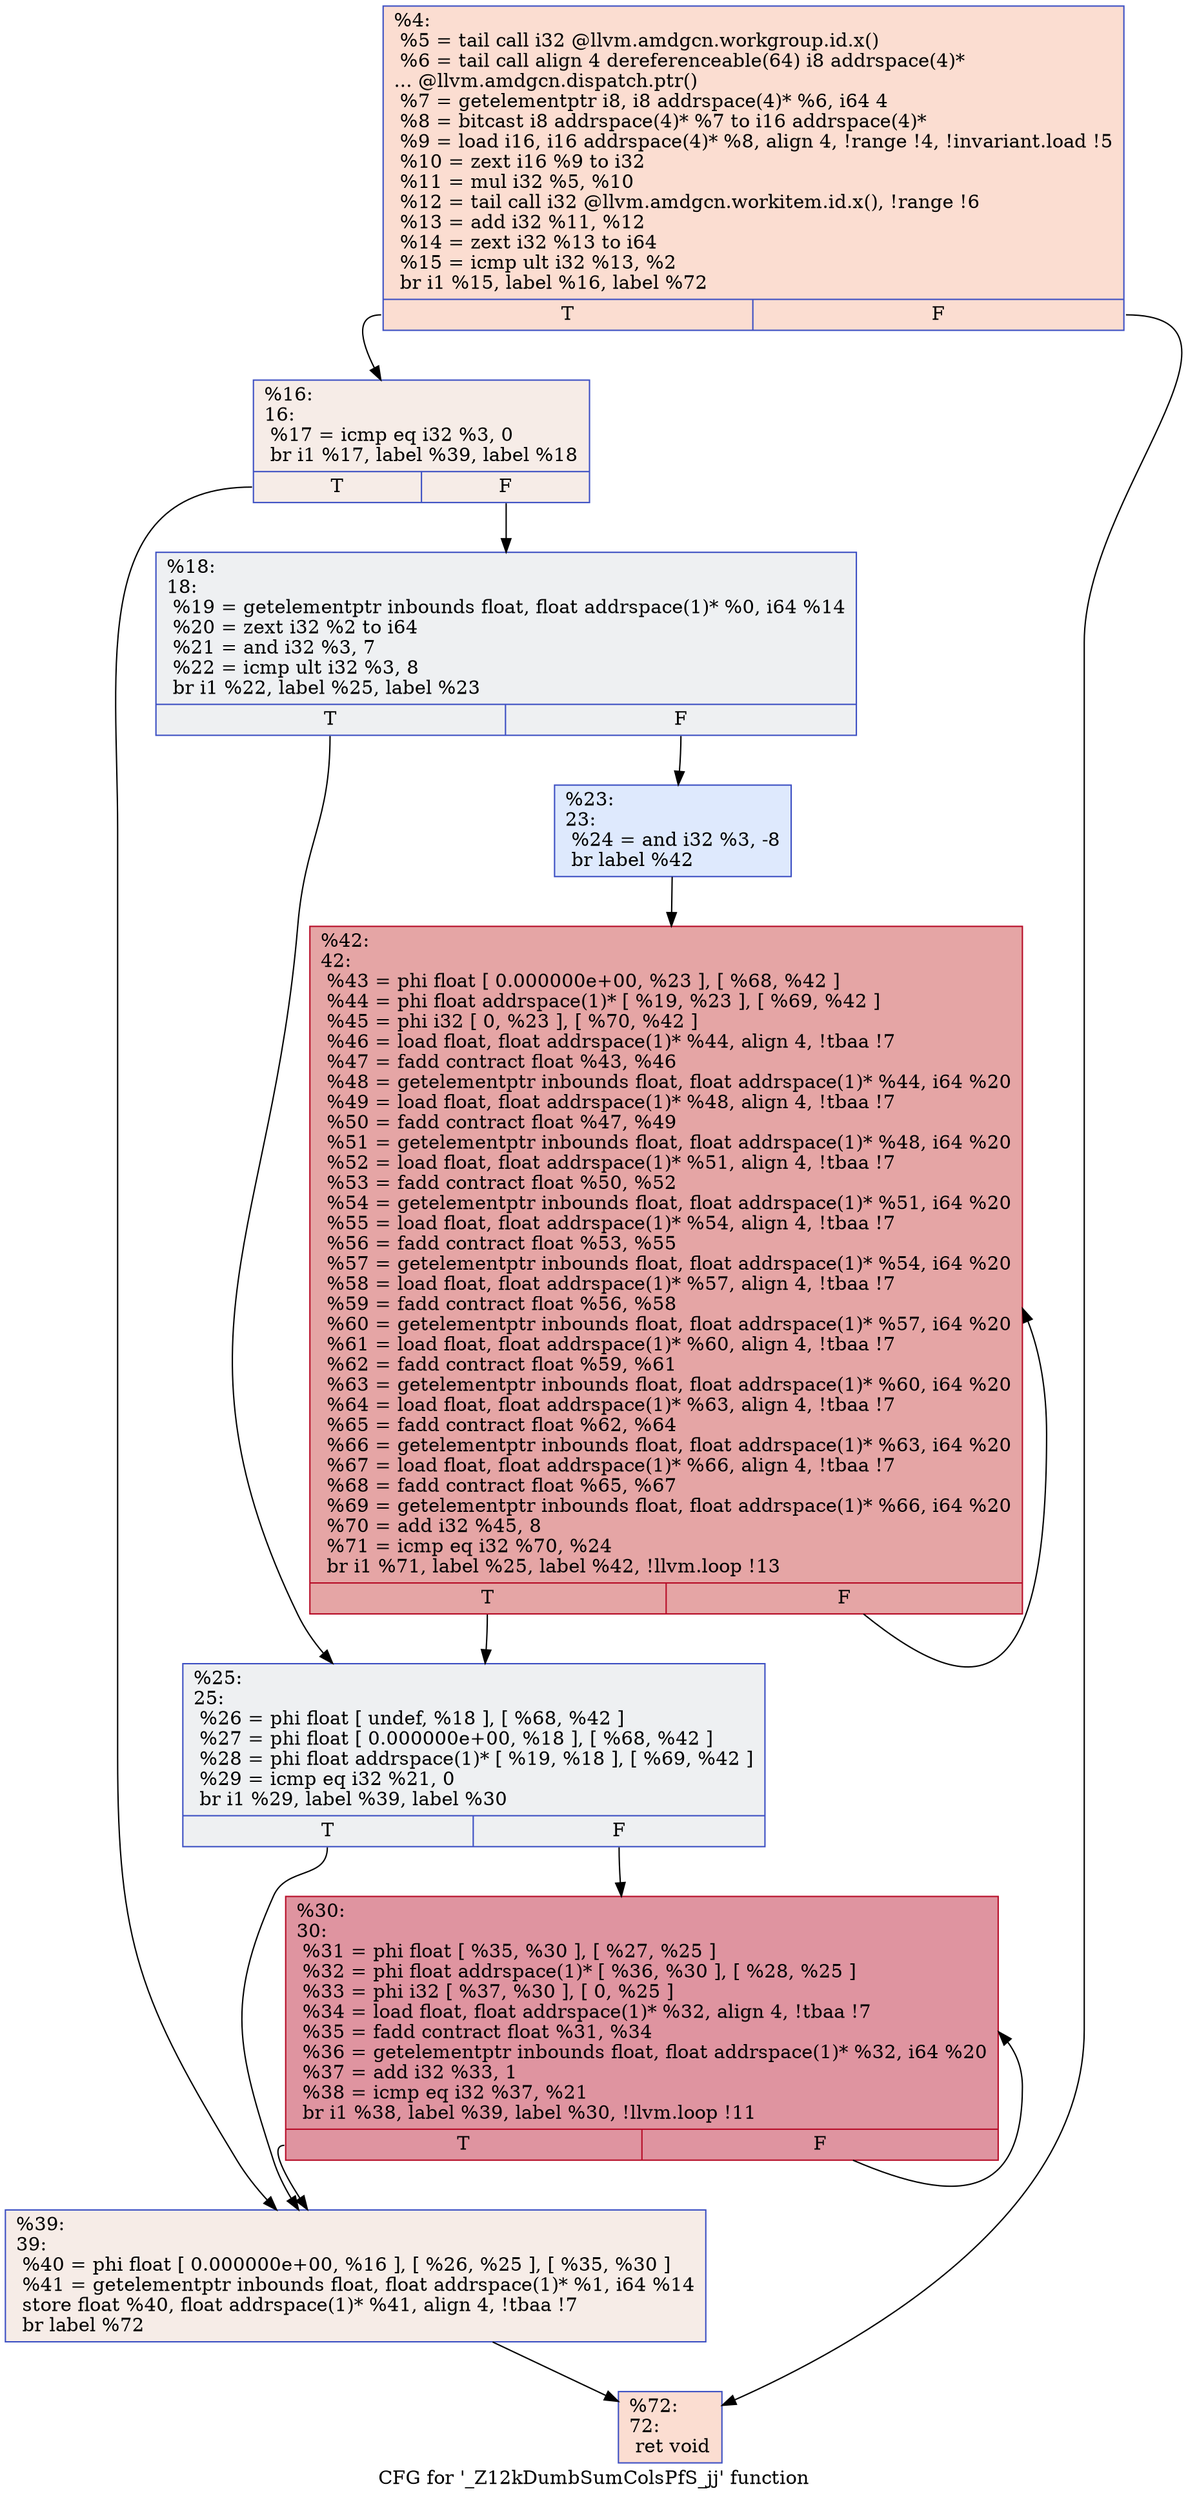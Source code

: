 digraph "CFG for '_Z12kDumbSumColsPfS_jj' function" {
	label="CFG for '_Z12kDumbSumColsPfS_jj' function";

	Node0x6150bb0 [shape=record,color="#3d50c3ff", style=filled, fillcolor="#f7b39670",label="{%4:\l  %5 = tail call i32 @llvm.amdgcn.workgroup.id.x()\l  %6 = tail call align 4 dereferenceable(64) i8 addrspace(4)*\l... @llvm.amdgcn.dispatch.ptr()\l  %7 = getelementptr i8, i8 addrspace(4)* %6, i64 4\l  %8 = bitcast i8 addrspace(4)* %7 to i16 addrspace(4)*\l  %9 = load i16, i16 addrspace(4)* %8, align 4, !range !4, !invariant.load !5\l  %10 = zext i16 %9 to i32\l  %11 = mul i32 %5, %10\l  %12 = tail call i32 @llvm.amdgcn.workitem.id.x(), !range !6\l  %13 = add i32 %11, %12\l  %14 = zext i32 %13 to i64\l  %15 = icmp ult i32 %13, %2\l  br i1 %15, label %16, label %72\l|{<s0>T|<s1>F}}"];
	Node0x6150bb0:s0 -> Node0x6152b30;
	Node0x6150bb0:s1 -> Node0x6152bc0;
	Node0x6152b30 [shape=record,color="#3d50c3ff", style=filled, fillcolor="#ead5c970",label="{%16:\l16:                                               \l  %17 = icmp eq i32 %3, 0\l  br i1 %17, label %39, label %18\l|{<s0>T|<s1>F}}"];
	Node0x6152b30:s0 -> Node0x6152e10;
	Node0x6152b30:s1 -> Node0x6152e60;
	Node0x6152e60 [shape=record,color="#3d50c3ff", style=filled, fillcolor="#d9dce170",label="{%18:\l18:                                               \l  %19 = getelementptr inbounds float, float addrspace(1)* %0, i64 %14\l  %20 = zext i32 %2 to i64\l  %21 = and i32 %3, 7\l  %22 = icmp ult i32 %3, 8\l  br i1 %22, label %25, label %23\l|{<s0>T|<s1>F}}"];
	Node0x6152e60:s0 -> Node0x6153230;
	Node0x6152e60:s1 -> Node0x6153280;
	Node0x6153280 [shape=record,color="#3d50c3ff", style=filled, fillcolor="#b5cdfa70",label="{%23:\l23:                                               \l  %24 = and i32 %3, -8\l  br label %42\l}"];
	Node0x6153280 -> Node0x6153480;
	Node0x6153230 [shape=record,color="#3d50c3ff", style=filled, fillcolor="#d9dce170",label="{%25:\l25:                                               \l  %26 = phi float [ undef, %18 ], [ %68, %42 ]\l  %27 = phi float [ 0.000000e+00, %18 ], [ %68, %42 ]\l  %28 = phi float addrspace(1)* [ %19, %18 ], [ %69, %42 ]\l  %29 = icmp eq i32 %21, 0\l  br i1 %29, label %39, label %30\l|{<s0>T|<s1>F}}"];
	Node0x6153230:s0 -> Node0x6152e10;
	Node0x6153230:s1 -> Node0x61546f0;
	Node0x61546f0 [shape=record,color="#b70d28ff", style=filled, fillcolor="#b70d2870",label="{%30:\l30:                                               \l  %31 = phi float [ %35, %30 ], [ %27, %25 ]\l  %32 = phi float addrspace(1)* [ %36, %30 ], [ %28, %25 ]\l  %33 = phi i32 [ %37, %30 ], [ 0, %25 ]\l  %34 = load float, float addrspace(1)* %32, align 4, !tbaa !7\l  %35 = fadd contract float %31, %34\l  %36 = getelementptr inbounds float, float addrspace(1)* %32, i64 %20\l  %37 = add i32 %33, 1\l  %38 = icmp eq i32 %37, %21\l  br i1 %38, label %39, label %30, !llvm.loop !11\l|{<s0>T|<s1>F}}"];
	Node0x61546f0:s0 -> Node0x6152e10;
	Node0x61546f0:s1 -> Node0x61546f0;
	Node0x6152e10 [shape=record,color="#3d50c3ff", style=filled, fillcolor="#ead5c970",label="{%39:\l39:                                               \l  %40 = phi float [ 0.000000e+00, %16 ], [ %26, %25 ], [ %35, %30 ]\l  %41 = getelementptr inbounds float, float addrspace(1)* %1, i64 %14\l  store float %40, float addrspace(1)* %41, align 4, !tbaa !7\l  br label %72\l}"];
	Node0x6152e10 -> Node0x6152bc0;
	Node0x6153480 [shape=record,color="#b70d28ff", style=filled, fillcolor="#c5333470",label="{%42:\l42:                                               \l  %43 = phi float [ 0.000000e+00, %23 ], [ %68, %42 ]\l  %44 = phi float addrspace(1)* [ %19, %23 ], [ %69, %42 ]\l  %45 = phi i32 [ 0, %23 ], [ %70, %42 ]\l  %46 = load float, float addrspace(1)* %44, align 4, !tbaa !7\l  %47 = fadd contract float %43, %46\l  %48 = getelementptr inbounds float, float addrspace(1)* %44, i64 %20\l  %49 = load float, float addrspace(1)* %48, align 4, !tbaa !7\l  %50 = fadd contract float %47, %49\l  %51 = getelementptr inbounds float, float addrspace(1)* %48, i64 %20\l  %52 = load float, float addrspace(1)* %51, align 4, !tbaa !7\l  %53 = fadd contract float %50, %52\l  %54 = getelementptr inbounds float, float addrspace(1)* %51, i64 %20\l  %55 = load float, float addrspace(1)* %54, align 4, !tbaa !7\l  %56 = fadd contract float %53, %55\l  %57 = getelementptr inbounds float, float addrspace(1)* %54, i64 %20\l  %58 = load float, float addrspace(1)* %57, align 4, !tbaa !7\l  %59 = fadd contract float %56, %58\l  %60 = getelementptr inbounds float, float addrspace(1)* %57, i64 %20\l  %61 = load float, float addrspace(1)* %60, align 4, !tbaa !7\l  %62 = fadd contract float %59, %61\l  %63 = getelementptr inbounds float, float addrspace(1)* %60, i64 %20\l  %64 = load float, float addrspace(1)* %63, align 4, !tbaa !7\l  %65 = fadd contract float %62, %64\l  %66 = getelementptr inbounds float, float addrspace(1)* %63, i64 %20\l  %67 = load float, float addrspace(1)* %66, align 4, !tbaa !7\l  %68 = fadd contract float %65, %67\l  %69 = getelementptr inbounds float, float addrspace(1)* %66, i64 %20\l  %70 = add i32 %45, 8\l  %71 = icmp eq i32 %70, %24\l  br i1 %71, label %25, label %42, !llvm.loop !13\l|{<s0>T|<s1>F}}"];
	Node0x6153480:s0 -> Node0x6153230;
	Node0x6153480:s1 -> Node0x6153480;
	Node0x6152bc0 [shape=record,color="#3d50c3ff", style=filled, fillcolor="#f7b39670",label="{%72:\l72:                                               \l  ret void\l}"];
}
